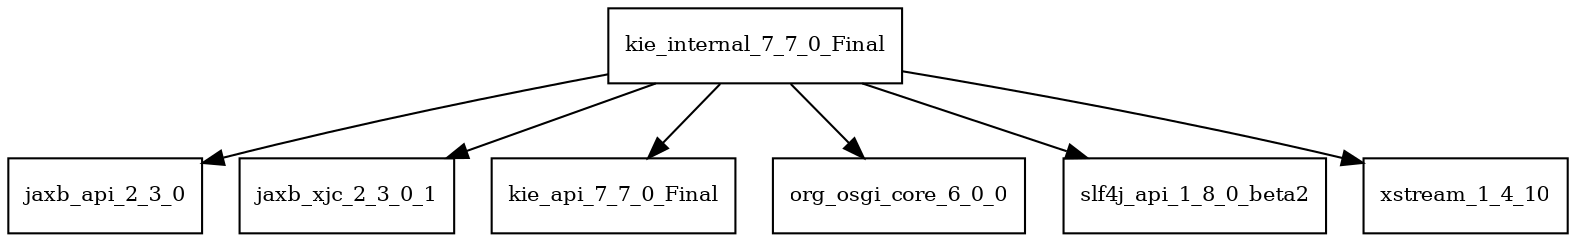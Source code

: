 digraph kie_internal_7_7_0_Final_dependencies {
  node [shape = box, fontsize=10.0];
  kie_internal_7_7_0_Final -> jaxb_api_2_3_0;
  kie_internal_7_7_0_Final -> jaxb_xjc_2_3_0_1;
  kie_internal_7_7_0_Final -> kie_api_7_7_0_Final;
  kie_internal_7_7_0_Final -> org_osgi_core_6_0_0;
  kie_internal_7_7_0_Final -> slf4j_api_1_8_0_beta2;
  kie_internal_7_7_0_Final -> xstream_1_4_10;
}
